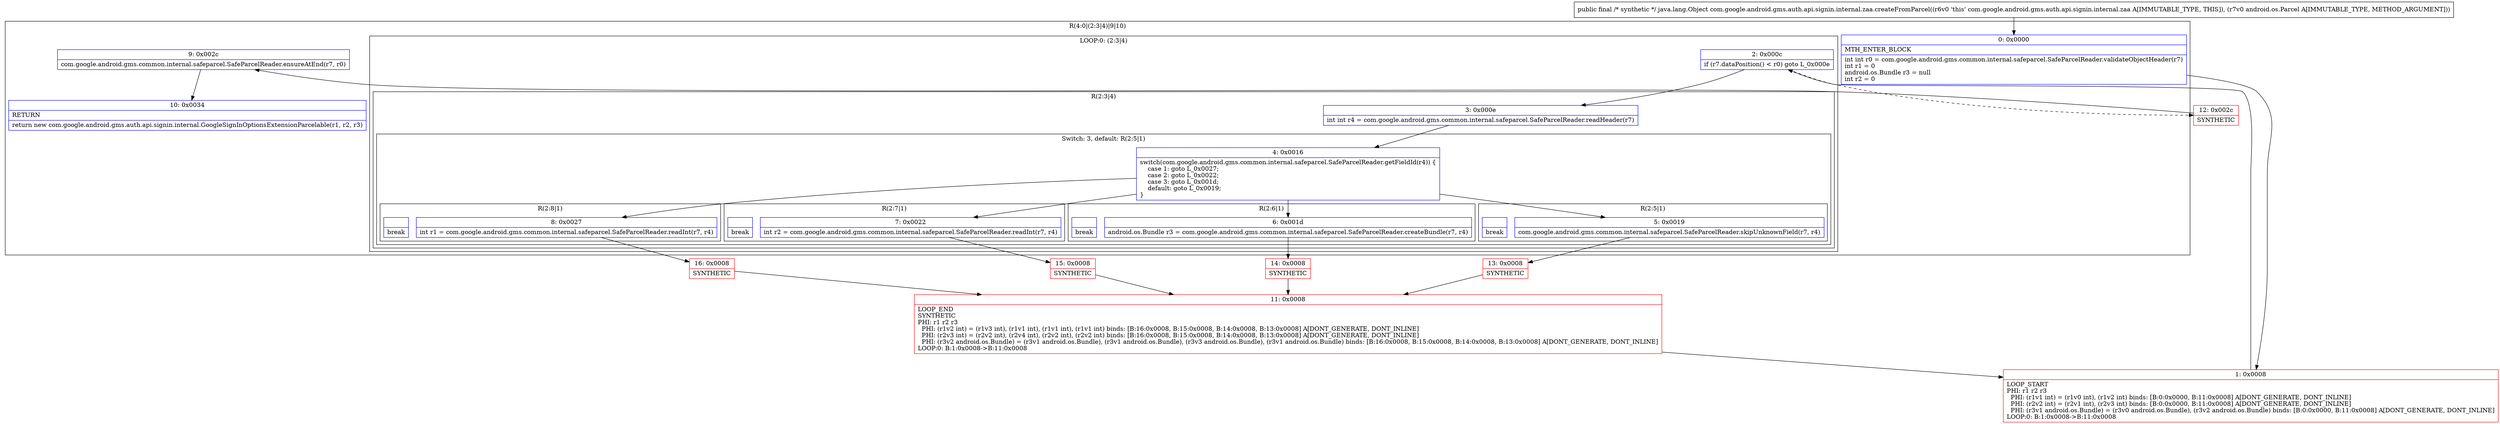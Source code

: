 digraph "CFG forcom.google.android.gms.auth.api.signin.internal.zaa.createFromParcel(Landroid\/os\/Parcel;)Ljava\/lang\/Object;" {
subgraph cluster_Region_680308776 {
label = "R(4:0|(2:3|4)|9|10)";
node [shape=record,color=blue];
Node_0 [shape=record,label="{0\:\ 0x0000|MTH_ENTER_BLOCK\l|int int r0 = com.google.android.gms.common.internal.safeparcel.SafeParcelReader.validateObjectHeader(r7)\lint r1 = 0\landroid.os.Bundle r3 = null\lint r2 = 0\l}"];
subgraph cluster_LoopRegion_1173762658 {
label = "LOOP:0: (2:3|4)";
node [shape=record,color=blue];
Node_2 [shape=record,label="{2\:\ 0x000c|if (r7.dataPosition() \< r0) goto L_0x000e\l}"];
subgraph cluster_Region_1817924839 {
label = "R(2:3|4)";
node [shape=record,color=blue];
Node_3 [shape=record,label="{3\:\ 0x000e|int int r4 = com.google.android.gms.common.internal.safeparcel.SafeParcelReader.readHeader(r7)\l}"];
subgraph cluster_SwitchRegion_1129111950 {
label = "Switch: 3, default: R(2:5|1)";
node [shape=record,color=blue];
Node_4 [shape=record,label="{4\:\ 0x0016|switch(com.google.android.gms.common.internal.safeparcel.SafeParcelReader.getFieldId(r4)) \{\l    case 1: goto L_0x0027;\l    case 2: goto L_0x0022;\l    case 3: goto L_0x001d;\l    default: goto L_0x0019;\l\}\l}"];
subgraph cluster_Region_1463750882 {
label = "R(2:8|1)";
node [shape=record,color=blue];
Node_8 [shape=record,label="{8\:\ 0x0027|int r1 = com.google.android.gms.common.internal.safeparcel.SafeParcelReader.readInt(r7, r4)\l}"];
Node_InsnContainer_458453715 [shape=record,label="{|break\l}"];
}
subgraph cluster_Region_407507118 {
label = "R(2:7|1)";
node [shape=record,color=blue];
Node_7 [shape=record,label="{7\:\ 0x0022|int r2 = com.google.android.gms.common.internal.safeparcel.SafeParcelReader.readInt(r7, r4)\l}"];
Node_InsnContainer_246374972 [shape=record,label="{|break\l}"];
}
subgraph cluster_Region_1426778071 {
label = "R(2:6|1)";
node [shape=record,color=blue];
Node_6 [shape=record,label="{6\:\ 0x001d|android.os.Bundle r3 = com.google.android.gms.common.internal.safeparcel.SafeParcelReader.createBundle(r7, r4)\l}"];
Node_InsnContainer_1847523122 [shape=record,label="{|break\l}"];
}
subgraph cluster_Region_1098551919 {
label = "R(2:5|1)";
node [shape=record,color=blue];
Node_5 [shape=record,label="{5\:\ 0x0019|com.google.android.gms.common.internal.safeparcel.SafeParcelReader.skipUnknownField(r7, r4)\l}"];
Node_InsnContainer_1812596927 [shape=record,label="{|break\l}"];
}
}
}
}
Node_9 [shape=record,label="{9\:\ 0x002c|com.google.android.gms.common.internal.safeparcel.SafeParcelReader.ensureAtEnd(r7, r0)\l}"];
Node_10 [shape=record,label="{10\:\ 0x0034|RETURN\l|return new com.google.android.gms.auth.api.signin.internal.GoogleSignInOptionsExtensionParcelable(r1, r2, r3)\l}"];
}
Node_1 [shape=record,color=red,label="{1\:\ 0x0008|LOOP_START\lPHI: r1 r2 r3 \l  PHI: (r1v1 int) = (r1v0 int), (r1v2 int) binds: [B:0:0x0000, B:11:0x0008] A[DONT_GENERATE, DONT_INLINE]\l  PHI: (r2v2 int) = (r2v1 int), (r2v3 int) binds: [B:0:0x0000, B:11:0x0008] A[DONT_GENERATE, DONT_INLINE]\l  PHI: (r3v1 android.os.Bundle) = (r3v0 android.os.Bundle), (r3v2 android.os.Bundle) binds: [B:0:0x0000, B:11:0x0008] A[DONT_GENERATE, DONT_INLINE]\lLOOP:0: B:1:0x0008\-\>B:11:0x0008\l}"];
Node_11 [shape=record,color=red,label="{11\:\ 0x0008|LOOP_END\lSYNTHETIC\lPHI: r1 r2 r3 \l  PHI: (r1v2 int) = (r1v3 int), (r1v1 int), (r1v1 int), (r1v1 int) binds: [B:16:0x0008, B:15:0x0008, B:14:0x0008, B:13:0x0008] A[DONT_GENERATE, DONT_INLINE]\l  PHI: (r2v3 int) = (r2v2 int), (r2v4 int), (r2v2 int), (r2v2 int) binds: [B:16:0x0008, B:15:0x0008, B:14:0x0008, B:13:0x0008] A[DONT_GENERATE, DONT_INLINE]\l  PHI: (r3v2 android.os.Bundle) = (r3v1 android.os.Bundle), (r3v1 android.os.Bundle), (r3v3 android.os.Bundle), (r3v1 android.os.Bundle) binds: [B:16:0x0008, B:15:0x0008, B:14:0x0008, B:13:0x0008] A[DONT_GENERATE, DONT_INLINE]\lLOOP:0: B:1:0x0008\-\>B:11:0x0008\l}"];
Node_12 [shape=record,color=red,label="{12\:\ 0x002c|SYNTHETIC\l}"];
Node_13 [shape=record,color=red,label="{13\:\ 0x0008|SYNTHETIC\l}"];
Node_14 [shape=record,color=red,label="{14\:\ 0x0008|SYNTHETIC\l}"];
Node_15 [shape=record,color=red,label="{15\:\ 0x0008|SYNTHETIC\l}"];
Node_16 [shape=record,color=red,label="{16\:\ 0x0008|SYNTHETIC\l}"];
MethodNode[shape=record,label="{public final \/* synthetic *\/ java.lang.Object com.google.android.gms.auth.api.signin.internal.zaa.createFromParcel((r6v0 'this' com.google.android.gms.auth.api.signin.internal.zaa A[IMMUTABLE_TYPE, THIS]), (r7v0 android.os.Parcel A[IMMUTABLE_TYPE, METHOD_ARGUMENT])) }"];
MethodNode -> Node_0;
Node_0 -> Node_1;
Node_2 -> Node_3;
Node_2 -> Node_12[style=dashed];
Node_3 -> Node_4;
Node_4 -> Node_5;
Node_4 -> Node_6;
Node_4 -> Node_7;
Node_4 -> Node_8;
Node_8 -> Node_16;
Node_7 -> Node_15;
Node_6 -> Node_14;
Node_5 -> Node_13;
Node_9 -> Node_10;
Node_1 -> Node_2;
Node_11 -> Node_1;
Node_12 -> Node_9;
Node_13 -> Node_11;
Node_14 -> Node_11;
Node_15 -> Node_11;
Node_16 -> Node_11;
}

